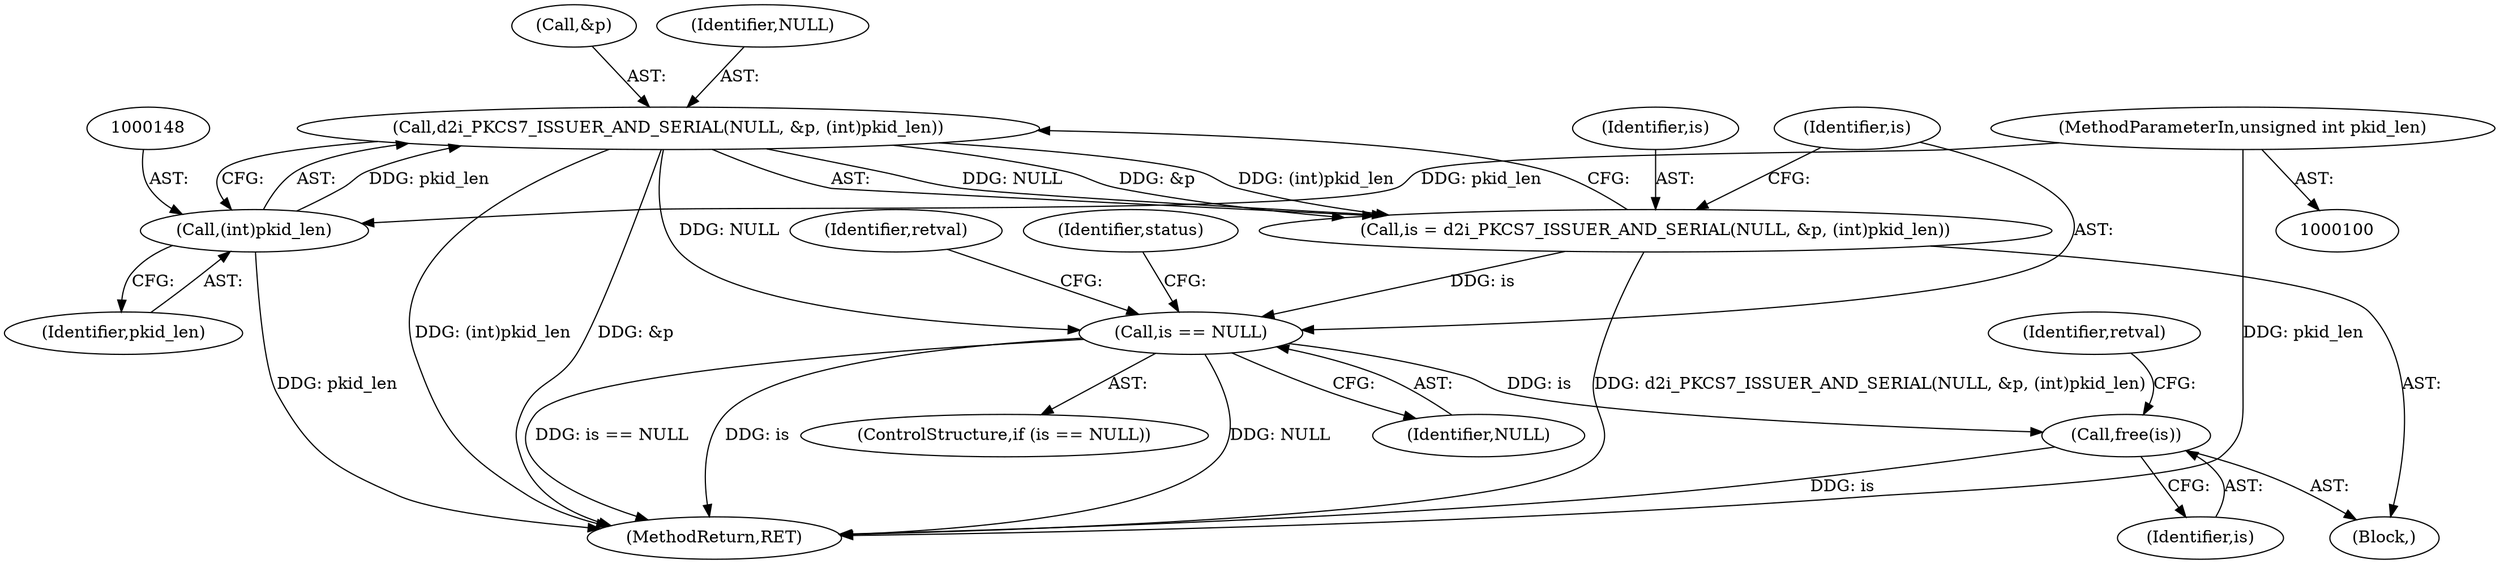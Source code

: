 digraph "0_krb5_f249555301940c6df3a2cdda13b56b5674eebc2e@pointer" {
"1000143" [label="(Call,d2i_PKCS7_ISSUER_AND_SERIAL(NULL, &p, (int)pkid_len))"];
"1000147" [label="(Call,(int)pkid_len)"];
"1000106" [label="(MethodParameterIn,unsigned int pkid_len)"];
"1000141" [label="(Call,is = d2i_PKCS7_ISSUER_AND_SERIAL(NULL, &p, (int)pkid_len))"];
"1000151" [label="(Call,is == NULL)"];
"1000194" [label="(Call,free(is))"];
"1000142" [label="(Identifier,is)"];
"1000195" [label="(Identifier,is)"];
"1000149" [label="(Identifier,pkid_len)"];
"1000155" [label="(Identifier,retval)"];
"1000108" [label="(Block,)"];
"1000152" [label="(Identifier,is)"];
"1000145" [label="(Call,&p)"];
"1000151" [label="(Call,is == NULL)"];
"1000144" [label="(Identifier,NULL)"];
"1000153" [label="(Identifier,NULL)"];
"1000143" [label="(Call,d2i_PKCS7_ISSUER_AND_SERIAL(NULL, &p, (int)pkid_len))"];
"1000150" [label="(ControlStructure,if (is == NULL))"];
"1000141" [label="(Call,is = d2i_PKCS7_ISSUER_AND_SERIAL(NULL, &p, (int)pkid_len))"];
"1000198" [label="(MethodReturn,RET)"];
"1000106" [label="(MethodParameterIn,unsigned int pkid_len)"];
"1000194" [label="(Call,free(is))"];
"1000147" [label="(Call,(int)pkid_len)"];
"1000157" [label="(Identifier,status)"];
"1000197" [label="(Identifier,retval)"];
"1000143" -> "1000141"  [label="AST: "];
"1000143" -> "1000147"  [label="CFG: "];
"1000144" -> "1000143"  [label="AST: "];
"1000145" -> "1000143"  [label="AST: "];
"1000147" -> "1000143"  [label="AST: "];
"1000141" -> "1000143"  [label="CFG: "];
"1000143" -> "1000198"  [label="DDG: &p"];
"1000143" -> "1000198"  [label="DDG: (int)pkid_len"];
"1000143" -> "1000141"  [label="DDG: NULL"];
"1000143" -> "1000141"  [label="DDG: &p"];
"1000143" -> "1000141"  [label="DDG: (int)pkid_len"];
"1000147" -> "1000143"  [label="DDG: pkid_len"];
"1000143" -> "1000151"  [label="DDG: NULL"];
"1000147" -> "1000149"  [label="CFG: "];
"1000148" -> "1000147"  [label="AST: "];
"1000149" -> "1000147"  [label="AST: "];
"1000147" -> "1000198"  [label="DDG: pkid_len"];
"1000106" -> "1000147"  [label="DDG: pkid_len"];
"1000106" -> "1000100"  [label="AST: "];
"1000106" -> "1000198"  [label="DDG: pkid_len"];
"1000141" -> "1000108"  [label="AST: "];
"1000142" -> "1000141"  [label="AST: "];
"1000152" -> "1000141"  [label="CFG: "];
"1000141" -> "1000198"  [label="DDG: d2i_PKCS7_ISSUER_AND_SERIAL(NULL, &p, (int)pkid_len)"];
"1000141" -> "1000151"  [label="DDG: is"];
"1000151" -> "1000150"  [label="AST: "];
"1000151" -> "1000153"  [label="CFG: "];
"1000152" -> "1000151"  [label="AST: "];
"1000153" -> "1000151"  [label="AST: "];
"1000155" -> "1000151"  [label="CFG: "];
"1000157" -> "1000151"  [label="CFG: "];
"1000151" -> "1000198"  [label="DDG: is == NULL"];
"1000151" -> "1000198"  [label="DDG: is"];
"1000151" -> "1000198"  [label="DDG: NULL"];
"1000151" -> "1000194"  [label="DDG: is"];
"1000194" -> "1000108"  [label="AST: "];
"1000194" -> "1000195"  [label="CFG: "];
"1000195" -> "1000194"  [label="AST: "];
"1000197" -> "1000194"  [label="CFG: "];
"1000194" -> "1000198"  [label="DDG: is"];
}
